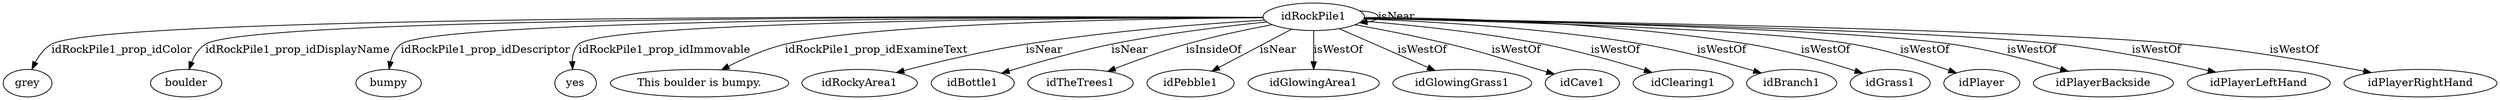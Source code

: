 digraph  {
idRockPile1;
grey;
boulder;
bumpy;
yes;
"This boulder is bumpy.";
idRockyArea1;
idBottle1;
idTheTrees1;
idPebble1;
idGlowingArea1;
idGlowingGrass1;
idCave1;
idClearing1;
idBranch1;
idGrass1;
idPlayer;
idPlayerBackside;
idPlayerLeftHand;
idPlayerRightHand;
idRockPile1 -> grey  [label=idRockPile1_prop_idColor];
idRockPile1 -> boulder  [label=idRockPile1_prop_idDisplayName];
idRockPile1 -> bumpy  [label=idRockPile1_prop_idDescriptor];
idRockPile1 -> yes  [label=idRockPile1_prop_idImmovable];
idRockPile1 -> "This boulder is bumpy."  [label=idRockPile1_prop_idExamineText];
idRockPile1 -> idRockyArea1  [label=isNear];
idRockPile1 -> idBottle1  [label=isNear];
idRockPile1 -> idTheTrees1  [label=isInsideOf];
idRockPile1 -> idRockPile1  [label=isNear];
idRockPile1 -> idPebble1  [label=isNear];
idRockPile1 -> idGlowingArea1  [label=isWestOf];
idRockPile1 -> idGlowingGrass1  [label=isWestOf];
idRockPile1 -> idCave1  [label=isWestOf];
idRockPile1 -> idClearing1  [label=isWestOf];
idRockPile1 -> idBranch1  [label=isWestOf];
idRockPile1 -> idGrass1  [label=isWestOf];
idRockPile1 -> idPlayer  [label=isWestOf];
idRockPile1 -> idPlayerBackside  [label=isWestOf];
idRockPile1 -> idPlayerLeftHand  [label=isWestOf];
idRockPile1 -> idPlayerRightHand  [label=isWestOf];
}
